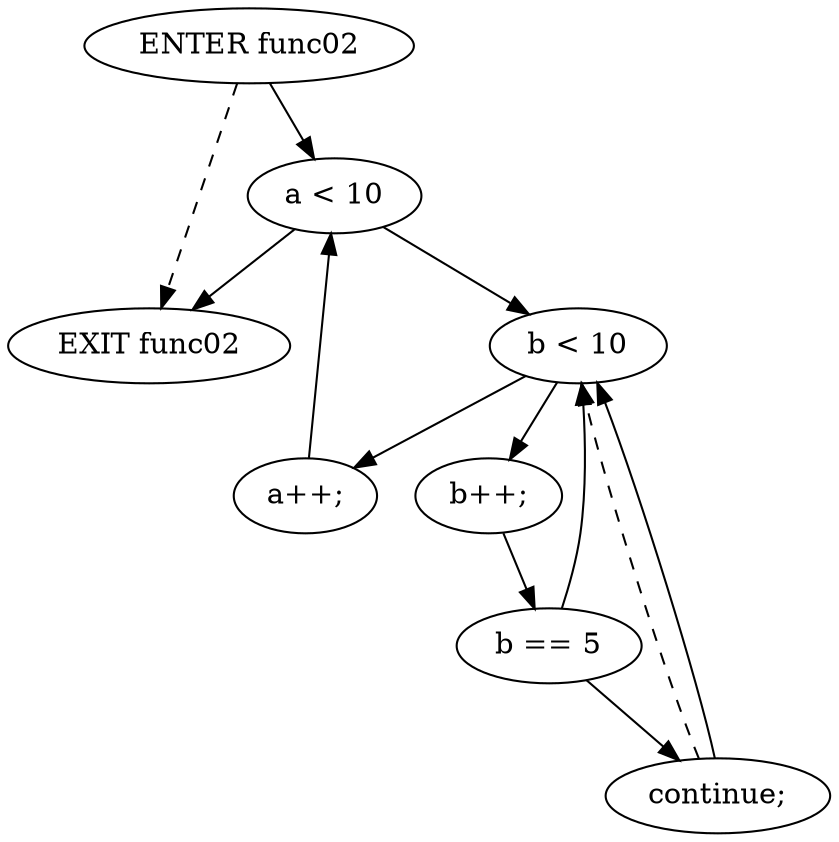 digraph G {
  0 [ label="ENTER func02" ];
  1 [ label="EXIT func02" ];
  2 [ label="a < 10" ];
  3 [ label="b < 10" ];
  4 [ label="b++;" ];
  5 [ label="b == 5" ];
  6 [ label="continue;" ];
  7 [ label="a++;" ];
  0 -> 2 [ ];
  2 -> 3 [ ];
  3 -> 4 [ ];
  4 -> 5 [ ];
  5 -> 6 [ ];
  6 -> 3 [ style="dashed" ];
  5 -> 3 [ ];
  6 -> 3 [ ];
  3 -> 7 [ ];
  7 -> 2 [ ];
  2 -> 1 [ ];
  0 -> 1 [ style="dashed" ];
}
